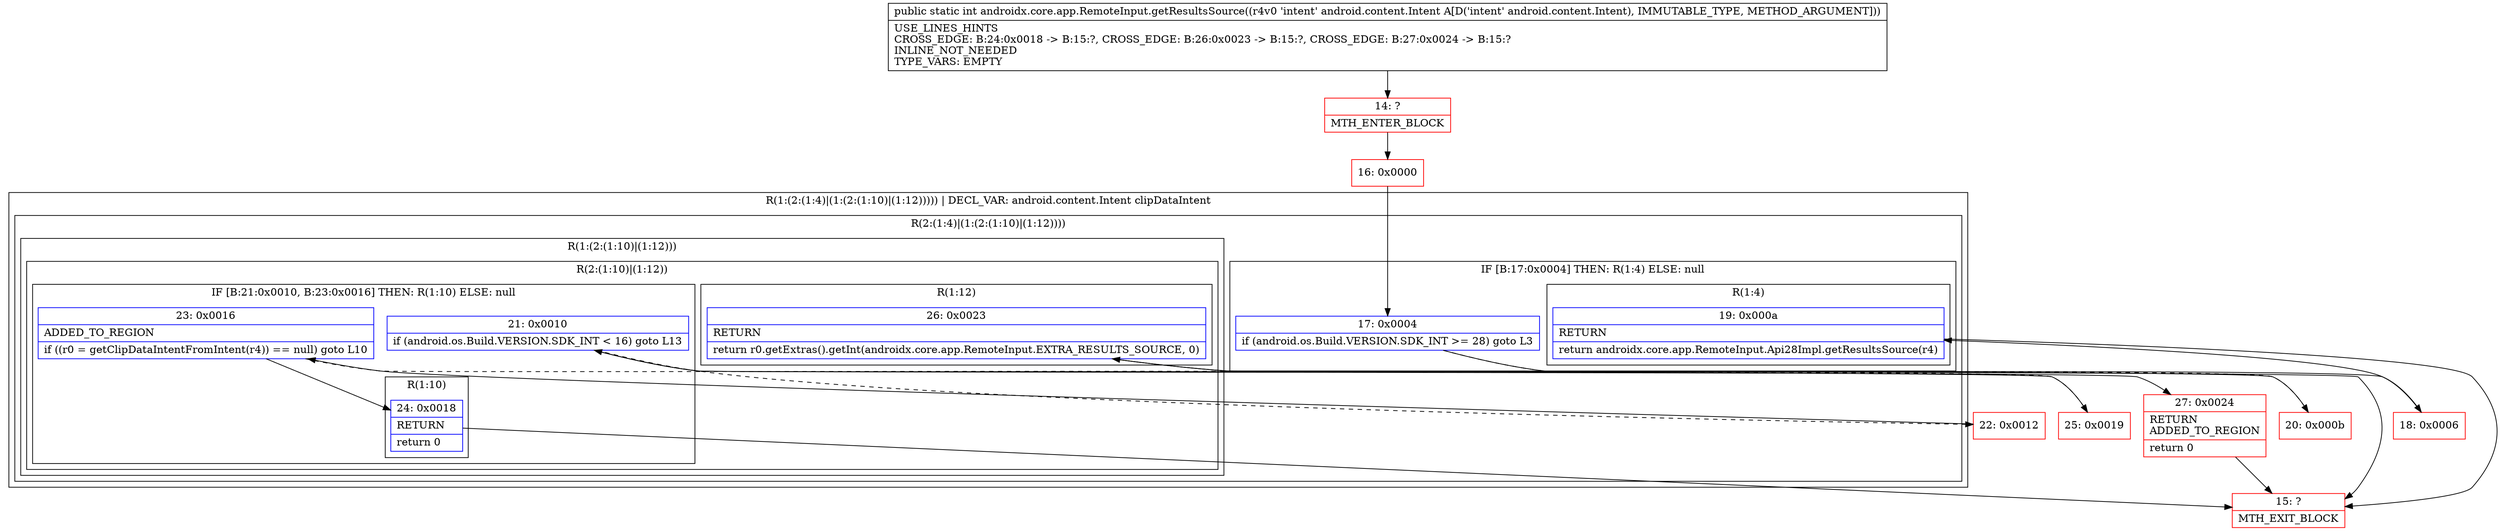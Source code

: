 digraph "CFG forandroidx.core.app.RemoteInput.getResultsSource(Landroid\/content\/Intent;)I" {
subgraph cluster_Region_1974166430 {
label = "R(1:(2:(1:4)|(1:(2:(1:10)|(1:12))))) | DECL_VAR: android.content.Intent clipDataIntent\l";
node [shape=record,color=blue];
subgraph cluster_Region_1532387028 {
label = "R(2:(1:4)|(1:(2:(1:10)|(1:12))))";
node [shape=record,color=blue];
subgraph cluster_IfRegion_1114575222 {
label = "IF [B:17:0x0004] THEN: R(1:4) ELSE: null";
node [shape=record,color=blue];
Node_17 [shape=record,label="{17\:\ 0x0004|if (android.os.Build.VERSION.SDK_INT \>= 28) goto L3\l}"];
subgraph cluster_Region_271903854 {
label = "R(1:4)";
node [shape=record,color=blue];
Node_19 [shape=record,label="{19\:\ 0x000a|RETURN\l|return androidx.core.app.RemoteInput.Api28Impl.getResultsSource(r4)\l}"];
}
}
subgraph cluster_Region_1043192421 {
label = "R(1:(2:(1:10)|(1:12)))";
node [shape=record,color=blue];
subgraph cluster_Region_1466205066 {
label = "R(2:(1:10)|(1:12))";
node [shape=record,color=blue];
subgraph cluster_IfRegion_1840962737 {
label = "IF [B:21:0x0010, B:23:0x0016] THEN: R(1:10) ELSE: null";
node [shape=record,color=blue];
Node_21 [shape=record,label="{21\:\ 0x0010|if (android.os.Build.VERSION.SDK_INT \< 16) goto L13\l}"];
Node_23 [shape=record,label="{23\:\ 0x0016|ADDED_TO_REGION\l|if ((r0 = getClipDataIntentFromIntent(r4)) == null) goto L10\l}"];
subgraph cluster_Region_1524239092 {
label = "R(1:10)";
node [shape=record,color=blue];
Node_24 [shape=record,label="{24\:\ 0x0018|RETURN\l|return 0\l}"];
}
}
subgraph cluster_Region_175381816 {
label = "R(1:12)";
node [shape=record,color=blue];
Node_26 [shape=record,label="{26\:\ 0x0023|RETURN\l|return r0.getExtras().getInt(androidx.core.app.RemoteInput.EXTRA_RESULTS_SOURCE, 0)\l}"];
}
}
}
}
}
Node_14 [shape=record,color=red,label="{14\:\ ?|MTH_ENTER_BLOCK\l}"];
Node_16 [shape=record,color=red,label="{16\:\ 0x0000}"];
Node_18 [shape=record,color=red,label="{18\:\ 0x0006}"];
Node_15 [shape=record,color=red,label="{15\:\ ?|MTH_EXIT_BLOCK\l}"];
Node_20 [shape=record,color=red,label="{20\:\ 0x000b}"];
Node_22 [shape=record,color=red,label="{22\:\ 0x0012}"];
Node_25 [shape=record,color=red,label="{25\:\ 0x0019}"];
Node_27 [shape=record,color=red,label="{27\:\ 0x0024|RETURN\lADDED_TO_REGION\l|return 0\l}"];
MethodNode[shape=record,label="{public static int androidx.core.app.RemoteInput.getResultsSource((r4v0 'intent' android.content.Intent A[D('intent' android.content.Intent), IMMUTABLE_TYPE, METHOD_ARGUMENT]))  | USE_LINES_HINTS\lCROSS_EDGE: B:24:0x0018 \-\> B:15:?, CROSS_EDGE: B:26:0x0023 \-\> B:15:?, CROSS_EDGE: B:27:0x0024 \-\> B:15:?\lINLINE_NOT_NEEDED\lTYPE_VARS: EMPTY\l}"];
MethodNode -> Node_14;Node_17 -> Node_18;
Node_17 -> Node_20[style=dashed];
Node_19 -> Node_15;
Node_21 -> Node_22[style=dashed];
Node_21 -> Node_27;
Node_23 -> Node_24;
Node_23 -> Node_25[style=dashed];
Node_24 -> Node_15;
Node_26 -> Node_15;
Node_14 -> Node_16;
Node_16 -> Node_17;
Node_18 -> Node_19;
Node_20 -> Node_21;
Node_22 -> Node_23;
Node_25 -> Node_26;
Node_27 -> Node_15;
}

